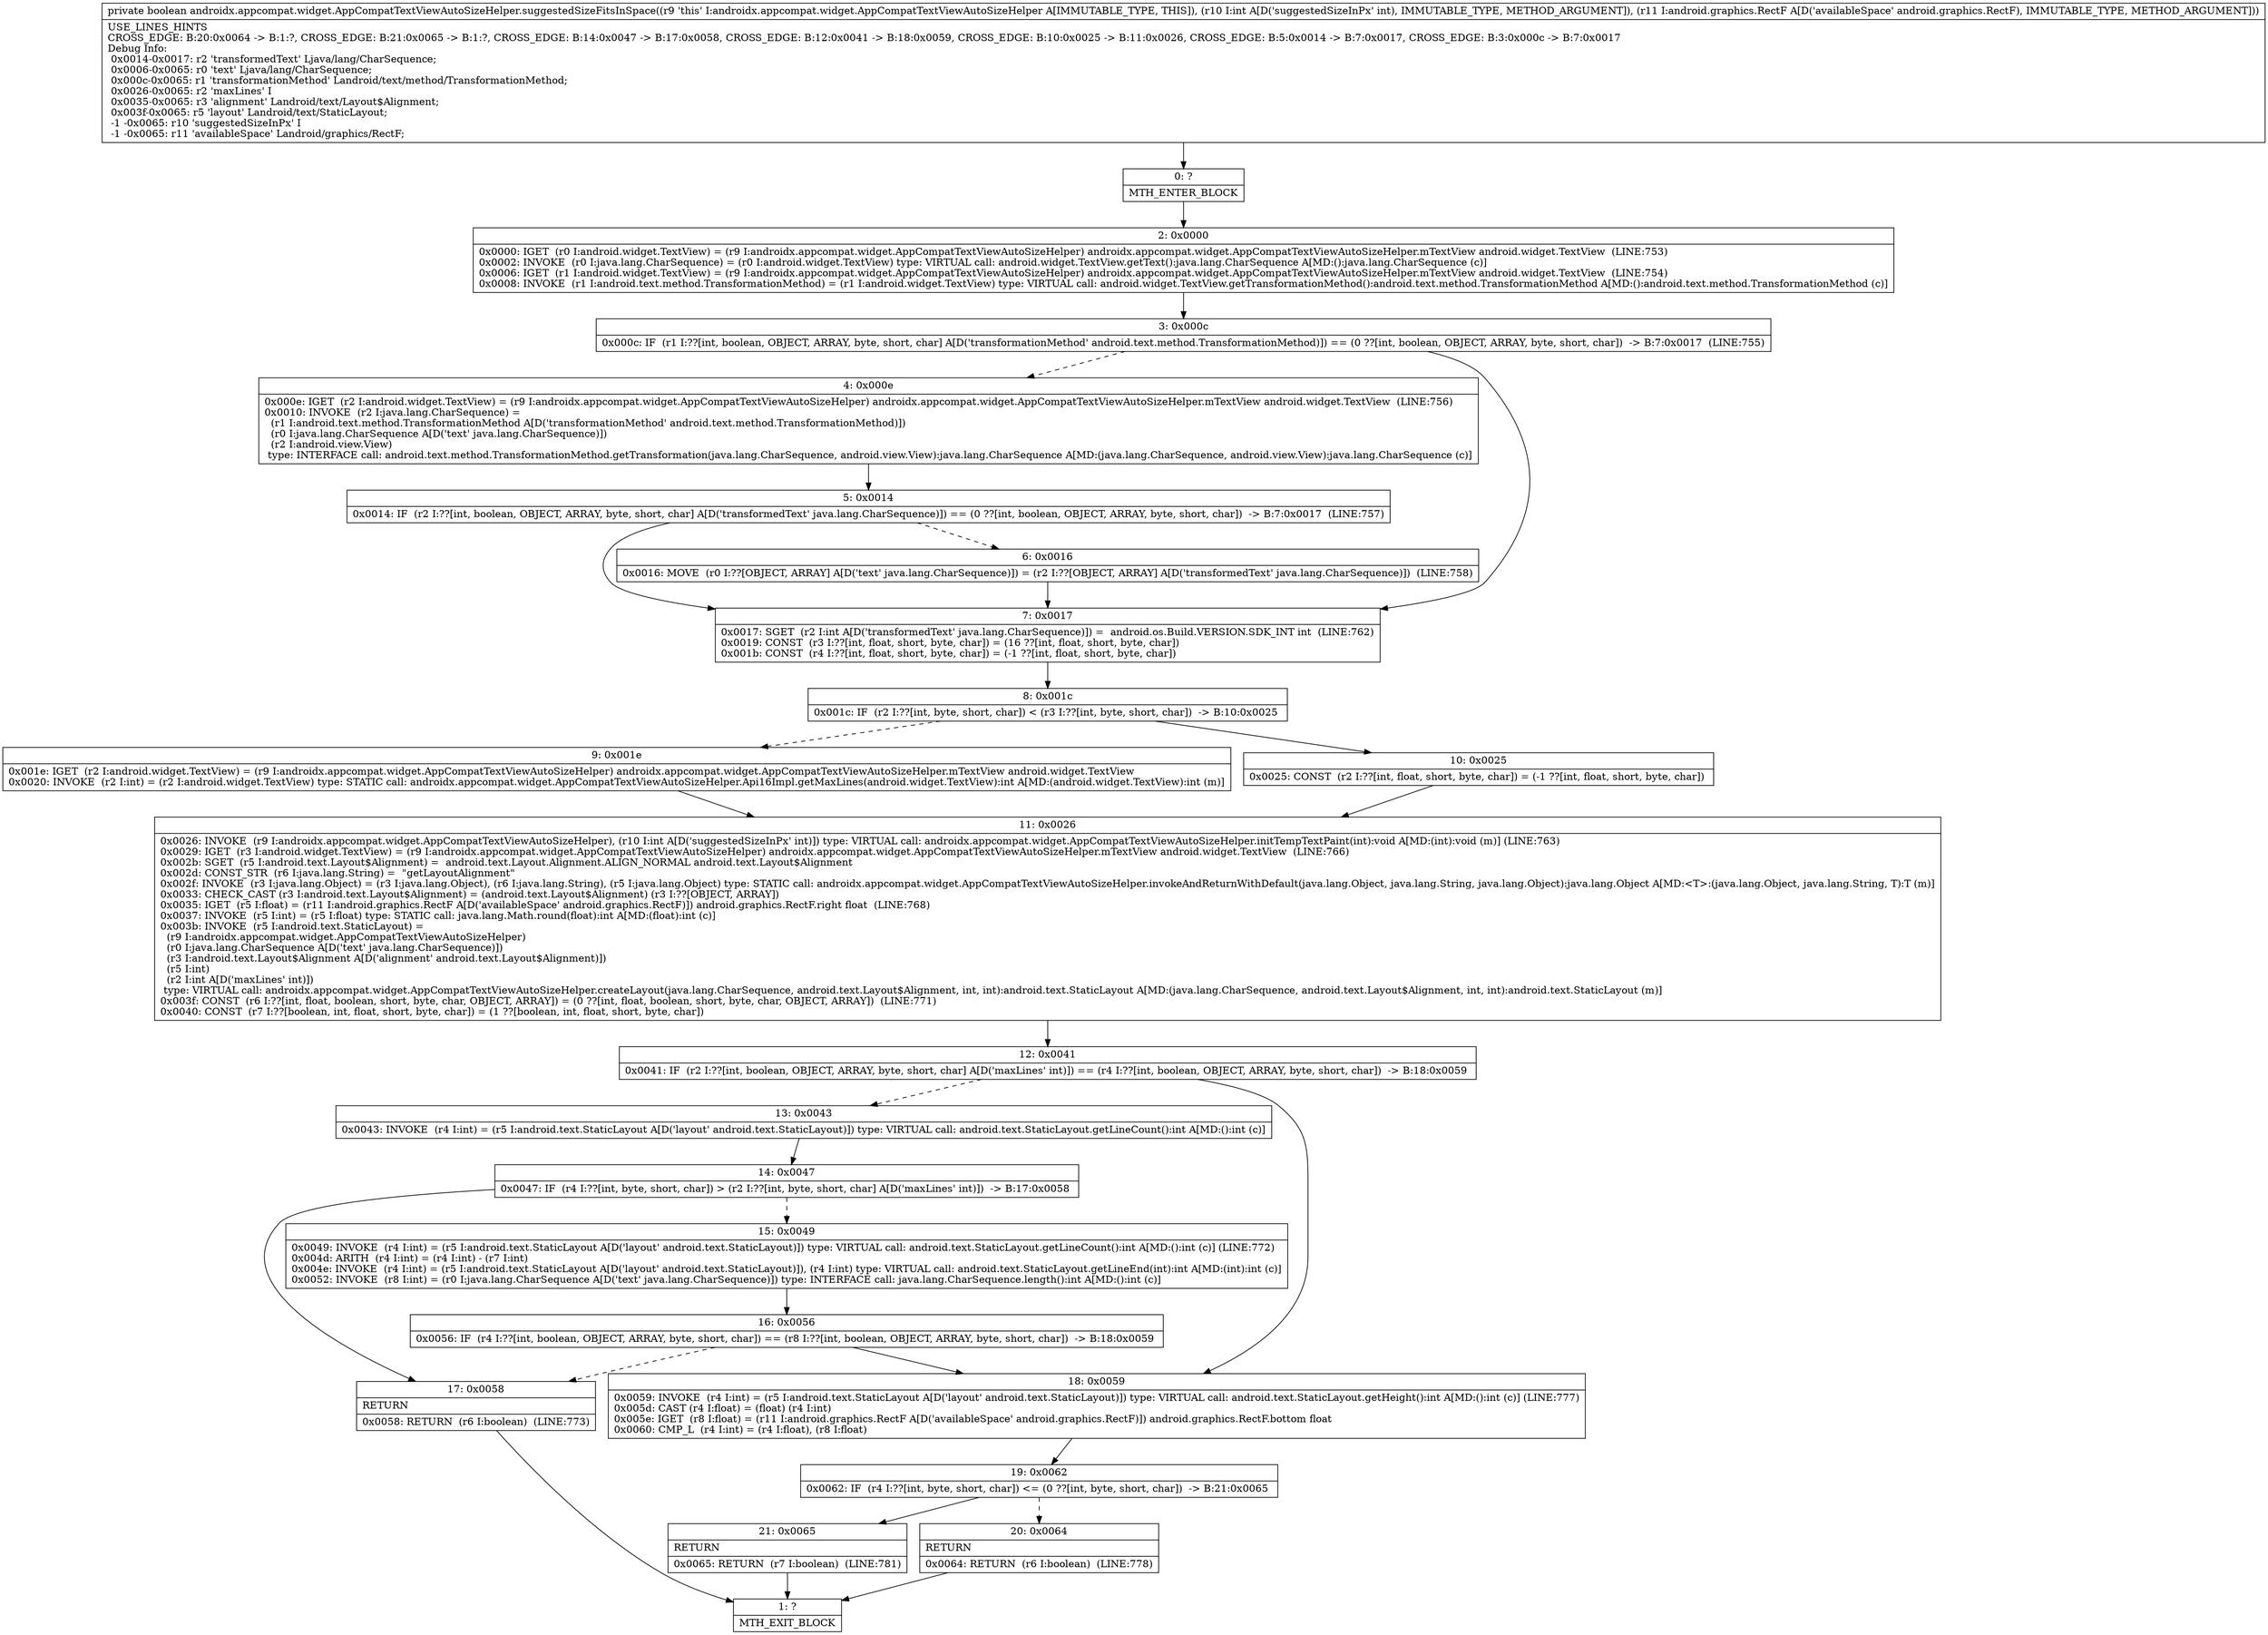 digraph "CFG forandroidx.appcompat.widget.AppCompatTextViewAutoSizeHelper.suggestedSizeFitsInSpace(ILandroid\/graphics\/RectF;)Z" {
Node_0 [shape=record,label="{0\:\ ?|MTH_ENTER_BLOCK\l}"];
Node_2 [shape=record,label="{2\:\ 0x0000|0x0000: IGET  (r0 I:android.widget.TextView) = (r9 I:androidx.appcompat.widget.AppCompatTextViewAutoSizeHelper) androidx.appcompat.widget.AppCompatTextViewAutoSizeHelper.mTextView android.widget.TextView  (LINE:753)\l0x0002: INVOKE  (r0 I:java.lang.CharSequence) = (r0 I:android.widget.TextView) type: VIRTUAL call: android.widget.TextView.getText():java.lang.CharSequence A[MD:():java.lang.CharSequence (c)]\l0x0006: IGET  (r1 I:android.widget.TextView) = (r9 I:androidx.appcompat.widget.AppCompatTextViewAutoSizeHelper) androidx.appcompat.widget.AppCompatTextViewAutoSizeHelper.mTextView android.widget.TextView  (LINE:754)\l0x0008: INVOKE  (r1 I:android.text.method.TransformationMethod) = (r1 I:android.widget.TextView) type: VIRTUAL call: android.widget.TextView.getTransformationMethod():android.text.method.TransformationMethod A[MD:():android.text.method.TransformationMethod (c)]\l}"];
Node_3 [shape=record,label="{3\:\ 0x000c|0x000c: IF  (r1 I:??[int, boolean, OBJECT, ARRAY, byte, short, char] A[D('transformationMethod' android.text.method.TransformationMethod)]) == (0 ??[int, boolean, OBJECT, ARRAY, byte, short, char])  \-\> B:7:0x0017  (LINE:755)\l}"];
Node_4 [shape=record,label="{4\:\ 0x000e|0x000e: IGET  (r2 I:android.widget.TextView) = (r9 I:androidx.appcompat.widget.AppCompatTextViewAutoSizeHelper) androidx.appcompat.widget.AppCompatTextViewAutoSizeHelper.mTextView android.widget.TextView  (LINE:756)\l0x0010: INVOKE  (r2 I:java.lang.CharSequence) = \l  (r1 I:android.text.method.TransformationMethod A[D('transformationMethod' android.text.method.TransformationMethod)])\l  (r0 I:java.lang.CharSequence A[D('text' java.lang.CharSequence)])\l  (r2 I:android.view.View)\l type: INTERFACE call: android.text.method.TransformationMethod.getTransformation(java.lang.CharSequence, android.view.View):java.lang.CharSequence A[MD:(java.lang.CharSequence, android.view.View):java.lang.CharSequence (c)]\l}"];
Node_5 [shape=record,label="{5\:\ 0x0014|0x0014: IF  (r2 I:??[int, boolean, OBJECT, ARRAY, byte, short, char] A[D('transformedText' java.lang.CharSequence)]) == (0 ??[int, boolean, OBJECT, ARRAY, byte, short, char])  \-\> B:7:0x0017  (LINE:757)\l}"];
Node_6 [shape=record,label="{6\:\ 0x0016|0x0016: MOVE  (r0 I:??[OBJECT, ARRAY] A[D('text' java.lang.CharSequence)]) = (r2 I:??[OBJECT, ARRAY] A[D('transformedText' java.lang.CharSequence)])  (LINE:758)\l}"];
Node_7 [shape=record,label="{7\:\ 0x0017|0x0017: SGET  (r2 I:int A[D('transformedText' java.lang.CharSequence)]) =  android.os.Build.VERSION.SDK_INT int  (LINE:762)\l0x0019: CONST  (r3 I:??[int, float, short, byte, char]) = (16 ??[int, float, short, byte, char]) \l0x001b: CONST  (r4 I:??[int, float, short, byte, char]) = (\-1 ??[int, float, short, byte, char]) \l}"];
Node_8 [shape=record,label="{8\:\ 0x001c|0x001c: IF  (r2 I:??[int, byte, short, char]) \< (r3 I:??[int, byte, short, char])  \-\> B:10:0x0025 \l}"];
Node_9 [shape=record,label="{9\:\ 0x001e|0x001e: IGET  (r2 I:android.widget.TextView) = (r9 I:androidx.appcompat.widget.AppCompatTextViewAutoSizeHelper) androidx.appcompat.widget.AppCompatTextViewAutoSizeHelper.mTextView android.widget.TextView \l0x0020: INVOKE  (r2 I:int) = (r2 I:android.widget.TextView) type: STATIC call: androidx.appcompat.widget.AppCompatTextViewAutoSizeHelper.Api16Impl.getMaxLines(android.widget.TextView):int A[MD:(android.widget.TextView):int (m)]\l}"];
Node_11 [shape=record,label="{11\:\ 0x0026|0x0026: INVOKE  (r9 I:androidx.appcompat.widget.AppCompatTextViewAutoSizeHelper), (r10 I:int A[D('suggestedSizeInPx' int)]) type: VIRTUAL call: androidx.appcompat.widget.AppCompatTextViewAutoSizeHelper.initTempTextPaint(int):void A[MD:(int):void (m)] (LINE:763)\l0x0029: IGET  (r3 I:android.widget.TextView) = (r9 I:androidx.appcompat.widget.AppCompatTextViewAutoSizeHelper) androidx.appcompat.widget.AppCompatTextViewAutoSizeHelper.mTextView android.widget.TextView  (LINE:766)\l0x002b: SGET  (r5 I:android.text.Layout$Alignment) =  android.text.Layout.Alignment.ALIGN_NORMAL android.text.Layout$Alignment \l0x002d: CONST_STR  (r6 I:java.lang.String) =  \"getLayoutAlignment\" \l0x002f: INVOKE  (r3 I:java.lang.Object) = (r3 I:java.lang.Object), (r6 I:java.lang.String), (r5 I:java.lang.Object) type: STATIC call: androidx.appcompat.widget.AppCompatTextViewAutoSizeHelper.invokeAndReturnWithDefault(java.lang.Object, java.lang.String, java.lang.Object):java.lang.Object A[MD:\<T\>:(java.lang.Object, java.lang.String, T):T (m)]\l0x0033: CHECK_CAST (r3 I:android.text.Layout$Alignment) = (android.text.Layout$Alignment) (r3 I:??[OBJECT, ARRAY]) \l0x0035: IGET  (r5 I:float) = (r11 I:android.graphics.RectF A[D('availableSpace' android.graphics.RectF)]) android.graphics.RectF.right float  (LINE:768)\l0x0037: INVOKE  (r5 I:int) = (r5 I:float) type: STATIC call: java.lang.Math.round(float):int A[MD:(float):int (c)]\l0x003b: INVOKE  (r5 I:android.text.StaticLayout) = \l  (r9 I:androidx.appcompat.widget.AppCompatTextViewAutoSizeHelper)\l  (r0 I:java.lang.CharSequence A[D('text' java.lang.CharSequence)])\l  (r3 I:android.text.Layout$Alignment A[D('alignment' android.text.Layout$Alignment)])\l  (r5 I:int)\l  (r2 I:int A[D('maxLines' int)])\l type: VIRTUAL call: androidx.appcompat.widget.AppCompatTextViewAutoSizeHelper.createLayout(java.lang.CharSequence, android.text.Layout$Alignment, int, int):android.text.StaticLayout A[MD:(java.lang.CharSequence, android.text.Layout$Alignment, int, int):android.text.StaticLayout (m)]\l0x003f: CONST  (r6 I:??[int, float, boolean, short, byte, char, OBJECT, ARRAY]) = (0 ??[int, float, boolean, short, byte, char, OBJECT, ARRAY])  (LINE:771)\l0x0040: CONST  (r7 I:??[boolean, int, float, short, byte, char]) = (1 ??[boolean, int, float, short, byte, char]) \l}"];
Node_12 [shape=record,label="{12\:\ 0x0041|0x0041: IF  (r2 I:??[int, boolean, OBJECT, ARRAY, byte, short, char] A[D('maxLines' int)]) == (r4 I:??[int, boolean, OBJECT, ARRAY, byte, short, char])  \-\> B:18:0x0059 \l}"];
Node_13 [shape=record,label="{13\:\ 0x0043|0x0043: INVOKE  (r4 I:int) = (r5 I:android.text.StaticLayout A[D('layout' android.text.StaticLayout)]) type: VIRTUAL call: android.text.StaticLayout.getLineCount():int A[MD:():int (c)]\l}"];
Node_14 [shape=record,label="{14\:\ 0x0047|0x0047: IF  (r4 I:??[int, byte, short, char]) \> (r2 I:??[int, byte, short, char] A[D('maxLines' int)])  \-\> B:17:0x0058 \l}"];
Node_15 [shape=record,label="{15\:\ 0x0049|0x0049: INVOKE  (r4 I:int) = (r5 I:android.text.StaticLayout A[D('layout' android.text.StaticLayout)]) type: VIRTUAL call: android.text.StaticLayout.getLineCount():int A[MD:():int (c)] (LINE:772)\l0x004d: ARITH  (r4 I:int) = (r4 I:int) \- (r7 I:int) \l0x004e: INVOKE  (r4 I:int) = (r5 I:android.text.StaticLayout A[D('layout' android.text.StaticLayout)]), (r4 I:int) type: VIRTUAL call: android.text.StaticLayout.getLineEnd(int):int A[MD:(int):int (c)]\l0x0052: INVOKE  (r8 I:int) = (r0 I:java.lang.CharSequence A[D('text' java.lang.CharSequence)]) type: INTERFACE call: java.lang.CharSequence.length():int A[MD:():int (c)]\l}"];
Node_16 [shape=record,label="{16\:\ 0x0056|0x0056: IF  (r4 I:??[int, boolean, OBJECT, ARRAY, byte, short, char]) == (r8 I:??[int, boolean, OBJECT, ARRAY, byte, short, char])  \-\> B:18:0x0059 \l}"];
Node_17 [shape=record,label="{17\:\ 0x0058|RETURN\l|0x0058: RETURN  (r6 I:boolean)  (LINE:773)\l}"];
Node_1 [shape=record,label="{1\:\ ?|MTH_EXIT_BLOCK\l}"];
Node_18 [shape=record,label="{18\:\ 0x0059|0x0059: INVOKE  (r4 I:int) = (r5 I:android.text.StaticLayout A[D('layout' android.text.StaticLayout)]) type: VIRTUAL call: android.text.StaticLayout.getHeight():int A[MD:():int (c)] (LINE:777)\l0x005d: CAST (r4 I:float) = (float) (r4 I:int) \l0x005e: IGET  (r8 I:float) = (r11 I:android.graphics.RectF A[D('availableSpace' android.graphics.RectF)]) android.graphics.RectF.bottom float \l0x0060: CMP_L  (r4 I:int) = (r4 I:float), (r8 I:float) \l}"];
Node_19 [shape=record,label="{19\:\ 0x0062|0x0062: IF  (r4 I:??[int, byte, short, char]) \<= (0 ??[int, byte, short, char])  \-\> B:21:0x0065 \l}"];
Node_20 [shape=record,label="{20\:\ 0x0064|RETURN\l|0x0064: RETURN  (r6 I:boolean)  (LINE:778)\l}"];
Node_21 [shape=record,label="{21\:\ 0x0065|RETURN\l|0x0065: RETURN  (r7 I:boolean)  (LINE:781)\l}"];
Node_10 [shape=record,label="{10\:\ 0x0025|0x0025: CONST  (r2 I:??[int, float, short, byte, char]) = (\-1 ??[int, float, short, byte, char]) \l}"];
MethodNode[shape=record,label="{private boolean androidx.appcompat.widget.AppCompatTextViewAutoSizeHelper.suggestedSizeFitsInSpace((r9 'this' I:androidx.appcompat.widget.AppCompatTextViewAutoSizeHelper A[IMMUTABLE_TYPE, THIS]), (r10 I:int A[D('suggestedSizeInPx' int), IMMUTABLE_TYPE, METHOD_ARGUMENT]), (r11 I:android.graphics.RectF A[D('availableSpace' android.graphics.RectF), IMMUTABLE_TYPE, METHOD_ARGUMENT]))  | USE_LINES_HINTS\lCROSS_EDGE: B:20:0x0064 \-\> B:1:?, CROSS_EDGE: B:21:0x0065 \-\> B:1:?, CROSS_EDGE: B:14:0x0047 \-\> B:17:0x0058, CROSS_EDGE: B:12:0x0041 \-\> B:18:0x0059, CROSS_EDGE: B:10:0x0025 \-\> B:11:0x0026, CROSS_EDGE: B:5:0x0014 \-\> B:7:0x0017, CROSS_EDGE: B:3:0x000c \-\> B:7:0x0017\lDebug Info:\l  0x0014\-0x0017: r2 'transformedText' Ljava\/lang\/CharSequence;\l  0x0006\-0x0065: r0 'text' Ljava\/lang\/CharSequence;\l  0x000c\-0x0065: r1 'transformationMethod' Landroid\/text\/method\/TransformationMethod;\l  0x0026\-0x0065: r2 'maxLines' I\l  0x0035\-0x0065: r3 'alignment' Landroid\/text\/Layout$Alignment;\l  0x003f\-0x0065: r5 'layout' Landroid\/text\/StaticLayout;\l  \-1 \-0x0065: r10 'suggestedSizeInPx' I\l  \-1 \-0x0065: r11 'availableSpace' Landroid\/graphics\/RectF;\l}"];
MethodNode -> Node_0;Node_0 -> Node_2;
Node_2 -> Node_3;
Node_3 -> Node_4[style=dashed];
Node_3 -> Node_7;
Node_4 -> Node_5;
Node_5 -> Node_6[style=dashed];
Node_5 -> Node_7;
Node_6 -> Node_7;
Node_7 -> Node_8;
Node_8 -> Node_9[style=dashed];
Node_8 -> Node_10;
Node_9 -> Node_11;
Node_11 -> Node_12;
Node_12 -> Node_13[style=dashed];
Node_12 -> Node_18;
Node_13 -> Node_14;
Node_14 -> Node_15[style=dashed];
Node_14 -> Node_17;
Node_15 -> Node_16;
Node_16 -> Node_17[style=dashed];
Node_16 -> Node_18;
Node_17 -> Node_1;
Node_18 -> Node_19;
Node_19 -> Node_20[style=dashed];
Node_19 -> Node_21;
Node_20 -> Node_1;
Node_21 -> Node_1;
Node_10 -> Node_11;
}

